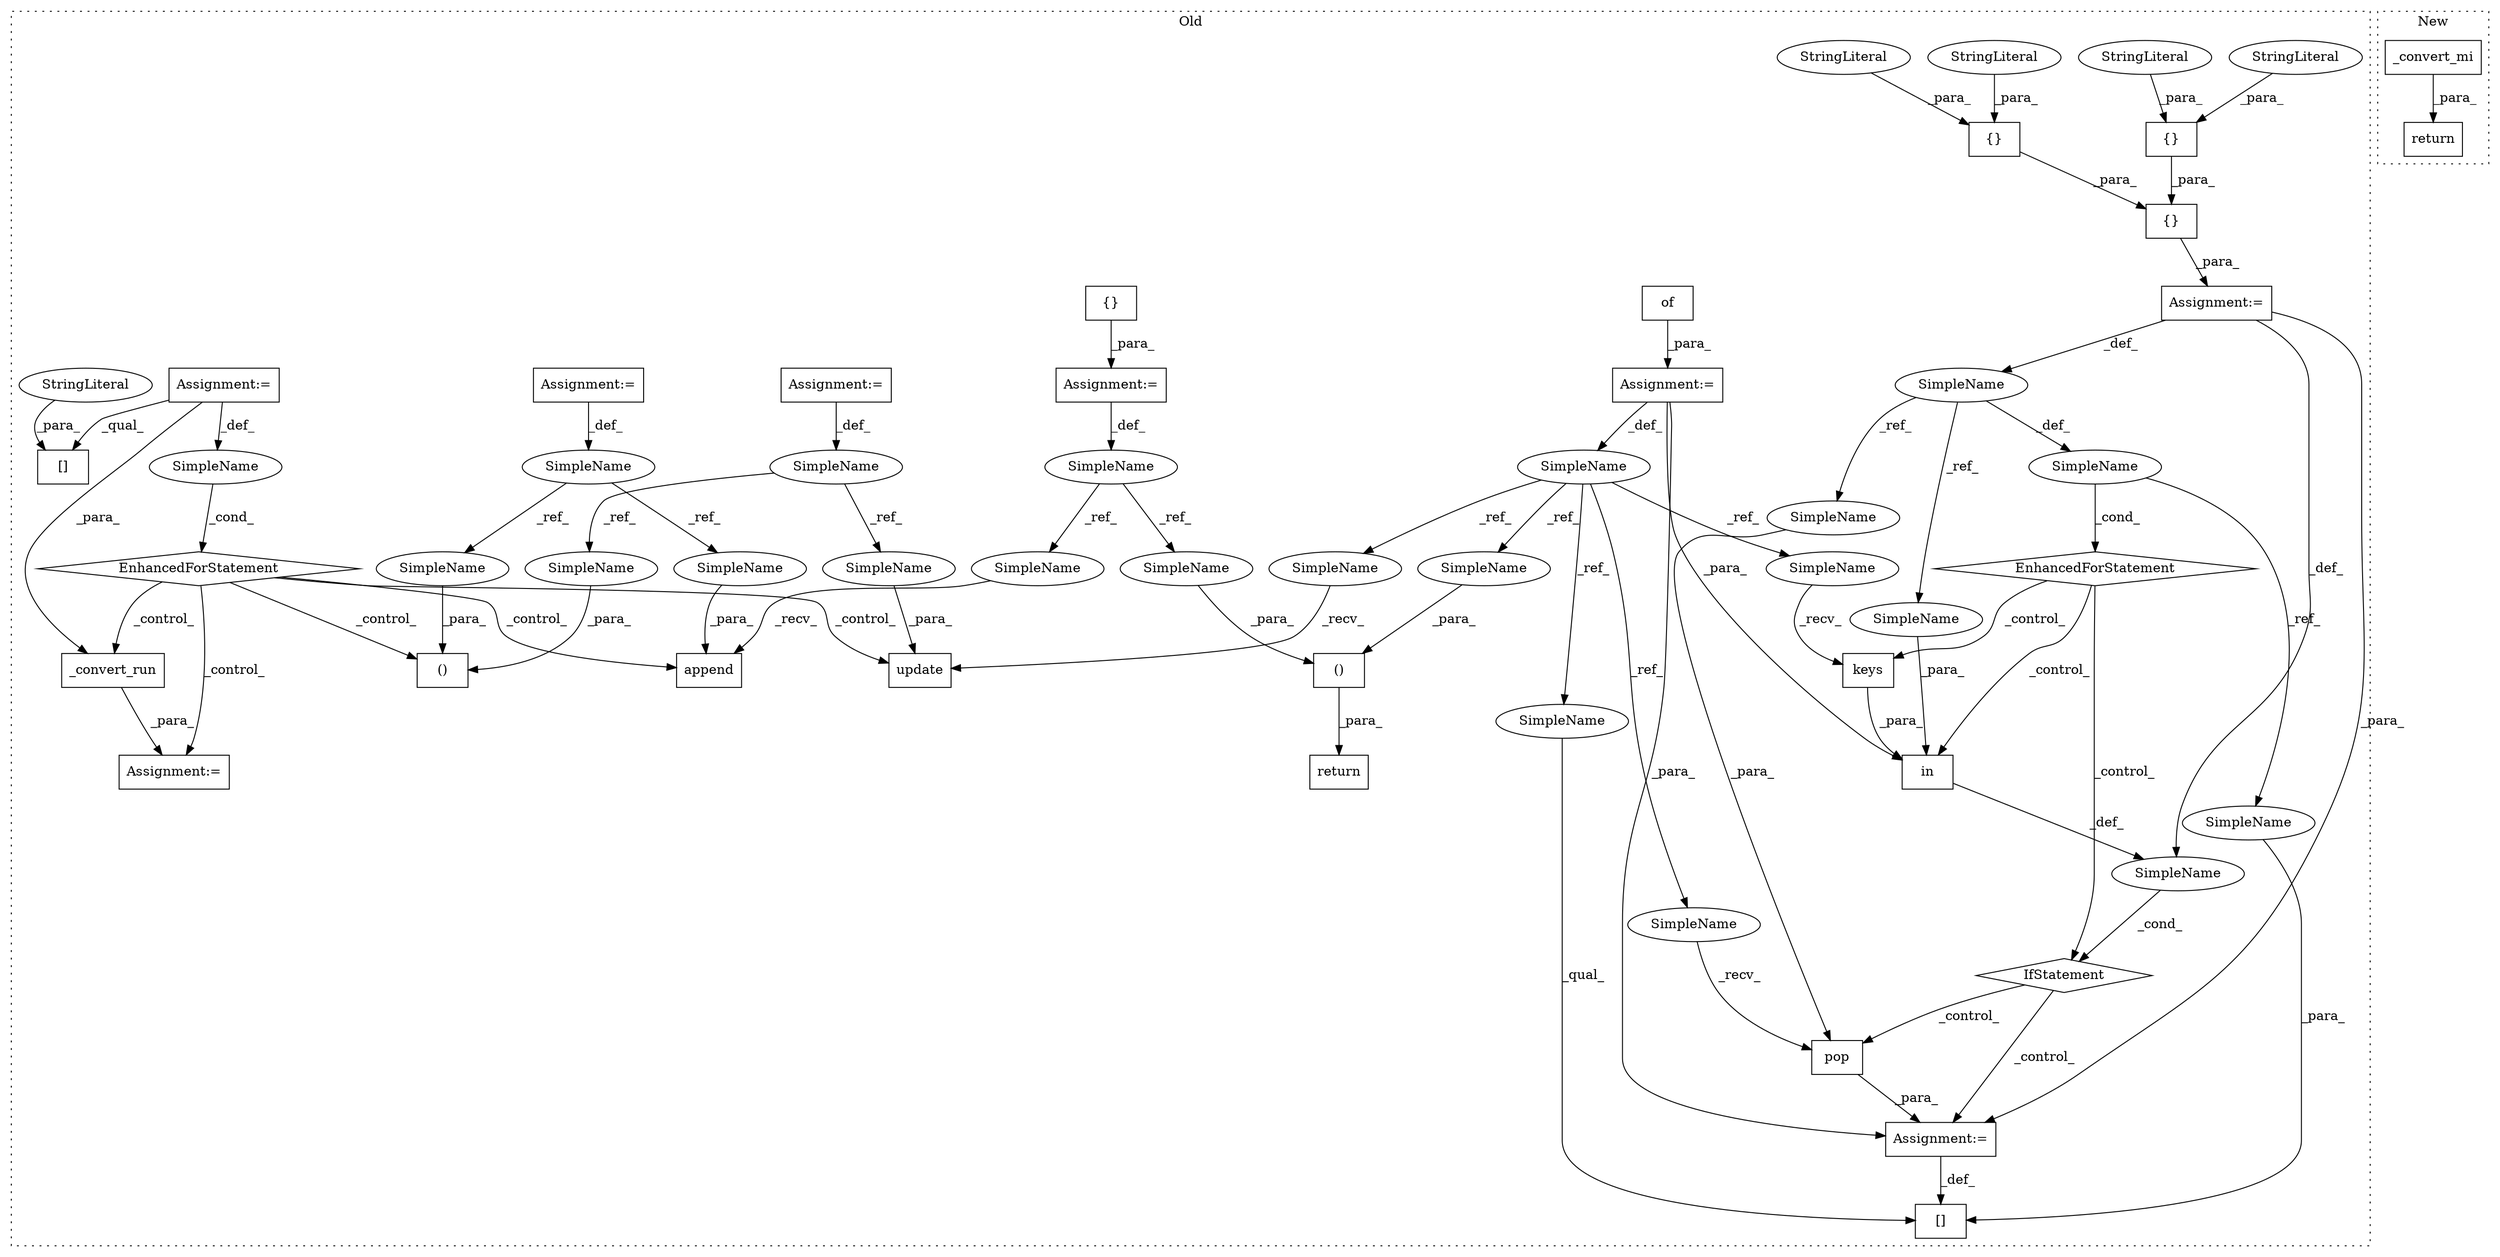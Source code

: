 digraph G {
subgraph cluster0 {
1 [label="{}" a="4" s="5962" l="2" shape="box"];
3 [label="return" a="41" s="6650" l="12" shape="box"];
4 [label="Assignment:=" a="7" s="5952" l="1" shape="box"];
5 [label="()" a="106" s="6662" l="25" shape="box"];
6 [label="SimpleName" a="42" s="5970" l="8" shape="ellipse"];
7 [label="keys" a="32" s="6581" l="6" shape="box"];
8 [label="{}" a="4" s="6517,6543" l="1,1" shape="box"];
9 [label="[]" a="2" s="6599,6611" l="9,1" shape="box"];
10 [label="{}" a="4" s="6490,6544" l="1,1" shape="box"];
11 [label="in" a="105" s="6565" l="22" shape="box"];
12 [label="{}" a="4" s="6491,6515" l="1,1" shape="box"];
13 [label="EnhancedForStatement" a="70" s="6395,6545" l="68,2" shape="diamond"];
14 [label="pop" a="32" s="6622,6629" l="4,1" shape="box"];
15 [label="SimpleName" a="42" s="5948" l="4" shape="ellipse"];
16 [label="append" a="32" s="6334,6344" l="7,1" shape="box"];
17 [label="SimpleName" a="42" s="6050" l="8" shape="ellipse"];
18 [label="EnhancedForStatement" a="70" s="5993,6071" l="53,2" shape="diamond"];
19 [label="()" a="106" s="6255" l="19" shape="box"];
20 [label="SimpleName" a="42" s="5259" l="3" shape="ellipse"];
21 [label="update" a="32" s="6364,6374" l="7,1" shape="box"];
22 [label="SimpleName" a="42" s="6470" l="3" shape="ellipse"];
23 [label="SimpleName" a="42" s="6455" l="3" shape="ellipse"];
24 [label="StringLiteral" a="45" s="6492" l="11" shape="ellipse"];
25 [label="StringLiteral" a="45" s="6504" l="11" shape="ellipse"];
26 [label="StringLiteral" a="45" s="6518" l="12" shape="ellipse"];
27 [label="StringLiteral" a="45" s="6531" l="12" shape="ellipse"];
28 [label="SimpleName" a="42" s="" l="" shape="ellipse"];
29 [label="IfStatement" a="25" s="6555,6587" l="10,2" shape="diamond"];
30 [label="of" a="32" s="5983" l="4" shape="box"];
31 [label="Assignment:=" a="7" s="6395,6545" l="68,2" shape="box"];
32 [label="Assignment:=" a="7" s="5259" l="3" shape="box"];
33 [label="Assignment:=" a="7" s="5978" l="1" shape="box"];
34 [label="Assignment:=" a="7" s="5993,6071" l="53,2" shape="box"];
35 [label="[]" a="2" s="6133,6144" l="5,1" shape="box"];
36 [label="StringLiteral" a="45" s="6138" l="6" shape="ellipse"];
37 [label="Assignment:=" a="7" s="6274" l="2" shape="box"];
38 [label="Assignment:=" a="7" s="6612" l="1" shape="box"];
40 [label="SimpleName" a="42" s="5313" l="3" shape="ellipse"];
41 [label="Assignment:=" a="7" s="5313" l="3" shape="box"];
42 [label="_convert_run" a="32" s="6276,6318" l="13,1" shape="box"];
43 [label="SimpleName" a="42" s="6599" l="8" shape="ellipse"];
44 [label="SimpleName" a="42" s="6679" l="8" shape="ellipse"];
45 [label="SimpleName" a="42" s="6355" l="8" shape="ellipse"];
46 [label="SimpleName" a="42" s="6613" l="8" shape="ellipse"];
47 [label="SimpleName" a="42" s="6572" l="8" shape="ellipse"];
48 [label="SimpleName" a="42" s="6255" l="3" shape="ellipse"];
49 [label="SimpleName" a="42" s="6341" l="3" shape="ellipse"];
50 [label="SimpleName" a="42" s="6608" l="3" shape="ellipse"];
51 [label="SimpleName" a="42" s="6626" l="3" shape="ellipse"];
52 [label="SimpleName" a="42" s="6565" l="3" shape="ellipse"];
53 [label="SimpleName" a="42" s="6662" l="4" shape="ellipse"];
54 [label="SimpleName" a="42" s="6329" l="4" shape="ellipse"];
55 [label="SimpleName" a="42" s="6271" l="3" shape="ellipse"];
56 [label="SimpleName" a="42" s="6371" l="3" shape="ellipse"];
label = "Old";
style="dotted";
}
subgraph cluster1 {
2 [label="_convert_mi" a="32" s="4190,4230" l="12,1" shape="box"];
39 [label="return" a="41" s="4183" l="7" shape="box"];
label = "New";
style="dotted";
}
1 -> 4 [label="_para_"];
2 -> 39 [label="_para_"];
4 -> 15 [label="_def_"];
5 -> 3 [label="_para_"];
6 -> 46 [label="_ref_"];
6 -> 45 [label="_ref_"];
6 -> 43 [label="_ref_"];
6 -> 47 [label="_ref_"];
6 -> 44 [label="_ref_"];
7 -> 11 [label="_para_"];
8 -> 10 [label="_para_"];
10 -> 31 [label="_para_"];
11 -> 28 [label="_def_"];
12 -> 10 [label="_para_"];
13 -> 11 [label="_control_"];
13 -> 29 [label="_control_"];
13 -> 7 [label="_control_"];
14 -> 38 [label="_para_"];
15 -> 54 [label="_ref_"];
15 -> 53 [label="_ref_"];
17 -> 18 [label="_cond_"];
18 -> 19 [label="_control_"];
18 -> 37 [label="_control_"];
18 -> 16 [label="_control_"];
18 -> 21 [label="_control_"];
18 -> 42 [label="_control_"];
20 -> 56 [label="_ref_"];
20 -> 55 [label="_ref_"];
22 -> 50 [label="_ref_"];
22 -> 13 [label="_cond_"];
23 -> 22 [label="_def_"];
23 -> 51 [label="_ref_"];
23 -> 52 [label="_ref_"];
24 -> 12 [label="_para_"];
25 -> 12 [label="_para_"];
26 -> 8 [label="_para_"];
27 -> 8 [label="_para_"];
28 -> 29 [label="_cond_"];
29 -> 14 [label="_control_"];
29 -> 38 [label="_control_"];
30 -> 33 [label="_para_"];
31 -> 38 [label="_para_"];
31 -> 23 [label="_def_"];
31 -> 28 [label="_def_"];
32 -> 20 [label="_def_"];
33 -> 6 [label="_def_"];
33 -> 11 [label="_para_"];
33 -> 38 [label="_para_"];
34 -> 35 [label="_qual_"];
34 -> 42 [label="_para_"];
34 -> 17 [label="_def_"];
36 -> 35 [label="_para_"];
38 -> 9 [label="_def_"];
40 -> 49 [label="_ref_"];
40 -> 48 [label="_ref_"];
41 -> 40 [label="_def_"];
42 -> 37 [label="_para_"];
43 -> 9 [label="_qual_"];
44 -> 5 [label="_para_"];
45 -> 21 [label="_recv_"];
46 -> 14 [label="_recv_"];
47 -> 7 [label="_recv_"];
48 -> 19 [label="_para_"];
49 -> 16 [label="_para_"];
50 -> 9 [label="_para_"];
51 -> 14 [label="_para_"];
52 -> 11 [label="_para_"];
53 -> 5 [label="_para_"];
54 -> 16 [label="_recv_"];
55 -> 19 [label="_para_"];
56 -> 21 [label="_para_"];
}
